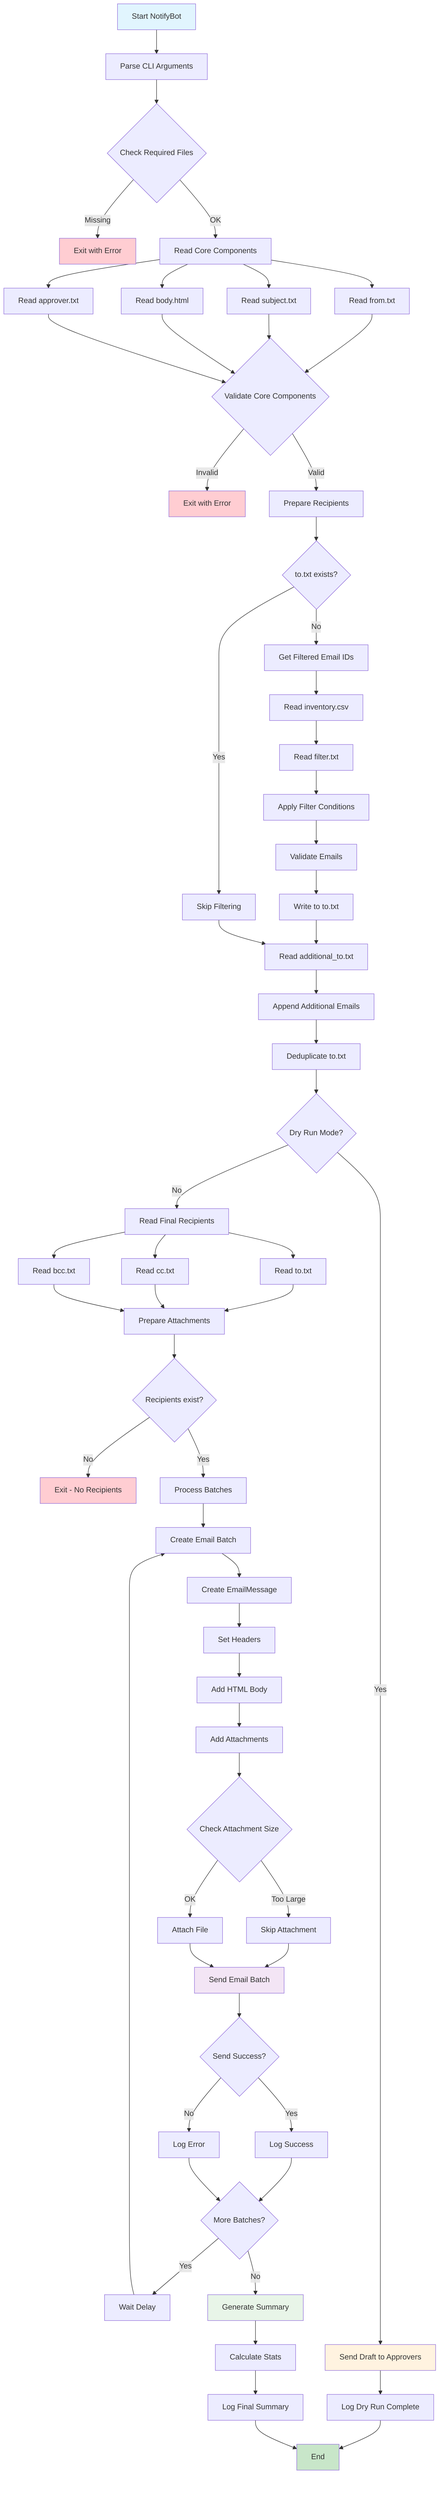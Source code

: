 flowchart TD
    A[Start NotifyBot] --> B[Parse CLI Arguments]
    B --> C{Check Required Files}
    C -->|Missing| D[Exit with Error]
    C -->|OK| E[Read Core Components]
    
    E --> F[Read from.txt]
    E --> G[Read subject.txt] 
    E --> H[Read body.html]
    E --> I[Read approver.txt]
    
    F --> J{Validate Core Components}
    G --> J
    H --> J
    I --> J
    
    J -->|Invalid| K[Exit with Error]
    J -->|Valid| L[Prepare Recipients]
    
    L --> M{to.txt exists?}
    M -->|No| N[Get Filtered Email IDs]
    M -->|Yes| O[Skip Filtering]
    
    N --> N1[Read inventory.csv]
    N1 --> N2[Read filter.txt]
    N2 --> N3[Apply Filter Conditions]
    N3 --> N4[Validate Emails]
    N4 --> N5[Write to to.txt]
    
    N5 --> P[Read additional_to.txt]
    O --> P
    P --> Q[Append Additional Emails]
    Q --> R[Deduplicate to.txt]
    
    R --> S{Dry Run Mode?}
    S -->|Yes| T[Send Draft to Approvers]
    T --> U[Log Dry Run Complete]
    U --> V[End]
    
    S -->|No| W[Read Final Recipients]
    W --> X[Read to.txt]
    W --> Y[Read cc.txt]
    W --> Z[Read bcc.txt]
    
    X --> AA[Prepare Attachments]
    Y --> AA
    Z --> AA
    
    AA --> BB{Recipients exist?}
    BB -->|No| CC[Exit - No Recipients]
    BB -->|Yes| DD[Process Batches]
    
    DD --> EE[Create Email Batch]
    EE --> FF[Create EmailMessage]
    FF --> GG[Set Headers]
    GG --> HH[Add HTML Body]
    HH --> II[Add Attachments]
    
    II --> JJ{Check Attachment Size}
    JJ -->|Too Large| KK[Skip Attachment]
    JJ -->|OK| LL[Attach File]
    
    KK --> MM[Send Email Batch]
    LL --> MM
    
    MM --> NN{Send Success?}
    NN -->|Yes| OO[Log Success]
    NN -->|No| PP[Log Error]
    
    OO --> QQ{More Batches?}
    PP --> QQ
    QQ -->|Yes| RR[Wait Delay]
    RR --> EE
    QQ -->|No| SS[Generate Summary]
    
    SS --> TT[Calculate Stats]
    TT --> UU[Log Final Summary]
    UU --> V
    
    style A fill:#e1f5fe
    style V fill:#c8e6c9
    style D fill:#ffcdd2
    style K fill:#ffcdd2
    style CC fill:#ffcdd2
    style T fill:#fff3e0
    style MM fill:#f3e5f5
    style SS fill:#e8f5e8